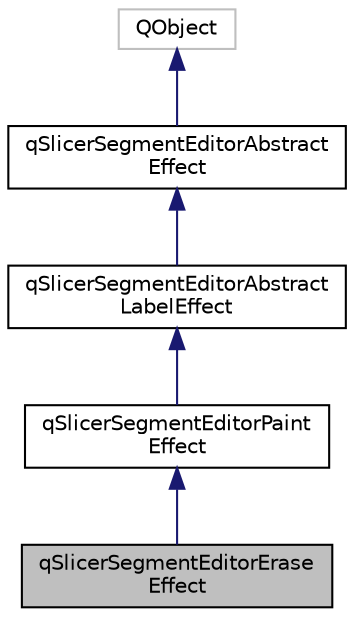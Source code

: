 digraph "qSlicerSegmentEditorEraseEffect"
{
  bgcolor="transparent";
  edge [fontname="Helvetica",fontsize="10",labelfontname="Helvetica",labelfontsize="10"];
  node [fontname="Helvetica",fontsize="10",shape=record];
  Node0 [label="qSlicerSegmentEditorErase\lEffect",height=0.2,width=0.4,color="black", fillcolor="grey75", style="filled", fontcolor="black"];
  Node1 -> Node0 [dir="back",color="midnightblue",fontsize="10",style="solid",fontname="Helvetica"];
  Node1 [label="qSlicerSegmentEditorPaint\lEffect",height=0.2,width=0.4,color="black",URL="$classqSlicerSegmentEditorPaintEffect.html"];
  Node2 -> Node1 [dir="back",color="midnightblue",fontsize="10",style="solid",fontname="Helvetica"];
  Node2 [label="qSlicerSegmentEditorAbstract\lLabelEffect",height=0.2,width=0.4,color="black",URL="$classqSlicerSegmentEditorAbstractLabelEffect.html",tooltip="Base class for all \"label\" effects. "];
  Node3 -> Node2 [dir="back",color="midnightblue",fontsize="10",style="solid",fontname="Helvetica"];
  Node3 [label="qSlicerSegmentEditorAbstract\lEffect",height=0.2,width=0.4,color="black",URL="$classqSlicerSegmentEditorAbstractEffect.html",tooltip="Abstract class for segment editor effects. "];
  Node4 -> Node3 [dir="back",color="midnightblue",fontsize="10",style="solid",fontname="Helvetica"];
  Node4 [label="QObject",height=0.2,width=0.4,color="grey75"];
}
